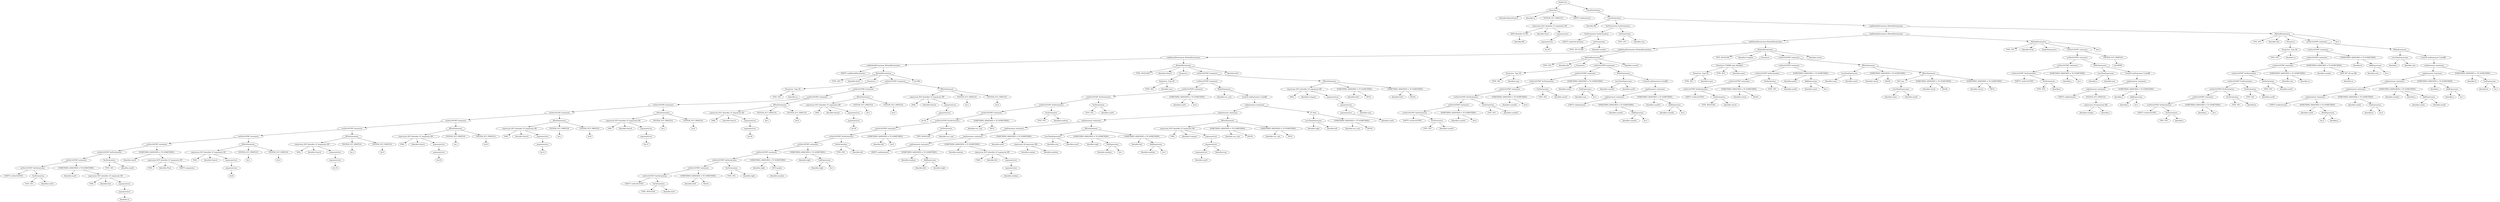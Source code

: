 digraph {
n0 [label="GOALLLLL:"];
n1 [label="MainClass:"];
n2 [label="Identifier:BinarySearch"];
n1 -> n2
n3 [label="Identifier:a"];
n1 -> n3
n4 [label="SYSTEM_OUT_PRINTLN:"];
n5 [label="expression DOT identifier LP arguments RP:"];
n6 [label="NEW Identifier LP RP:"];
n7 [label="Identifier:BS"];
n6 -> n7
n5 -> n6
n8 [label="Identifier:Start"];
n5 -> n8
n9 [label="argumentsList:"];
n10 [label="argumentsList:"];
n11 [label="Int:20"];
n10 -> n11
n9 -> n10
n5 -> n9
n4 -> n5
n1 -> n4
n12 [label="EMPTY reqStatement:"];
n1 -> n12
n0 -> n1
n13 [label="ClassDeclaration:"];
n14 [label="ClassDeclaration:"];
n15 [label="Identifier:BS"];
n14 -> n15
n16 [label="VarDeclaration VarDeclaration:"];
n17 [label="VarDeclaration VarDeclaration:"];
n18 [label="EMPTY reqVarDeclaration:"];
n17 -> n18
n19 [label="VarDeclaration:"];
n20 [label="TYPE: INT LB RB:"];
n19 -> n20
n21 [label="Identifier:number"];
n19 -> n21
n17 -> n19
n16 -> n17
n22 [label="VarDeclaration:"];
n23 [label="TYPE: INT:"];
n22 -> n23
n24 [label="Identifier:size"];
n22 -> n24
n16 -> n22
n14 -> n16
n25 [label="reqMethodDeclaration MethodDeclaration:"];
n26 [label="reqMethodDeclaration MethodDeclaration:"];
n27 [label="reqMethodDeclaration MethodDeclaration:"];
n28 [label="reqMethodDeclaration MethodDeclaration:"];
n29 [label="reqMethodDeclaration MethodDeclaration:"];
n30 [label="reqMethodDeclaration MethodDeclaration:"];
n31 [label="EMPTY reqMethodDeclaration:"];
n30 -> n31
n32 [label="MethodDeclaration:"];
n33 [label="TYPE: INT:"];
n32 -> n33
n34 [label="Identifier:Start"];
n32 -> n34
n35 [label="ParamList:"];
n36 [label="ParamList, Type ID:"];
n37 [label="TYPE: INT:"];
n36 -> n37
n38 [label="Identifier:sz"];
n36 -> n38
n35 -> n36
n32 -> n35
n39 [label="varDecOrSTMT statement:"];
n40 [label="varDecOrSTMT statement:"];
n41 [label="varDecOrSTMT statement:"];
n42 [label="varDecOrSTMT statement:"];
n43 [label="varDecOrSTMT statement:"];
n44 [label="varDecOrSTMT statement:"];
n45 [label="varDecOrSTMT statement:"];
n46 [label="varDecOrSTMT statement:"];
n47 [label="varDecOrSTMT statement:"];
n48 [label="varDecOrSTMT VarDeclaration:"];
n49 [label="varDecOrSTMT statement:"];
n50 [label="varDecOrSTMT VarDeclaration:"];
n51 [label="EMPTY varDecOrSTMT:"];
n50 -> n51
n52 [label="VarDeclaration:"];
n53 [label="TYPE: INT:"];
n52 -> n53
n54 [label="Identifier:aux01"];
n52 -> n54
n50 -> n52
n49 -> n50
n55 [label="SOMETHING ASSIGNED = TO SOMETHING:"];
n56 [label="Identifier:aux01"];
n55 -> n56
n57 [label="expression DOT identifier LP arguments RP:"];
n58 [label="THIS:"];
n57 -> n58
n59 [label="Identifier:Init"];
n57 -> n59
n60 [label="argumentsList:"];
n61 [label="argumentsList:"];
n62 [label="Identifier:sz"];
n61 -> n62
n60 -> n61
n57 -> n60
n55 -> n57
n49 -> n55
n48 -> n49
n63 [label="VarDeclaration:"];
n64 [label="TYPE: INT:"];
n63 -> n64
n65 [label="Identifier:aux02"];
n63 -> n65
n48 -> n63
n47 -> n48
n66 [label="SOMETHING ASSIGNED = TO SOMETHING:"];
n67 [label="Identifier:aux02"];
n66 -> n67
n68 [label="expression DOT identifier LP arguments RP:"];
n69 [label="THIS:"];
n68 -> n69
n70 [label="Identifier:Print"];
n68 -> n70
n71 [label="EMPTY arguments:"];
n68 -> n71
n66 -> n68
n47 -> n66
n46 -> n47
n72 [label="IfElseStatement:"];
n73 [label="expression DOT identifier LP arguments RP:"];
n74 [label="THIS:"];
n73 -> n74
n75 [label="Identifier:Search"];
n73 -> n75
n76 [label="argumentsList:"];
n77 [label="argumentsList:"];
n78 [label="Int:8"];
n77 -> n78
n76 -> n77
n73 -> n76
n72 -> n73
n79 [label="SYSTEM_OUT_PRINTLN:"];
n80 [label="Int:1"];
n79 -> n80
n72 -> n79
n81 [label="SYSTEM_OUT_PRINTLN:"];
n82 [label="Int:0"];
n81 -> n82
n72 -> n81
n46 -> n72
n45 -> n46
n83 [label="IfElseStatement:"];
n84 [label="expression DOT identifier LP arguments RP:"];
n85 [label="THIS:"];
n84 -> n85
n86 [label="Identifier:Search"];
n84 -> n86
n87 [label="argumentsList:"];
n88 [label="argumentsList:"];
n89 [label="Int:19"];
n88 -> n89
n87 -> n88
n84 -> n87
n83 -> n84
n90 [label="SYSTEM_OUT_PRINTLN:"];
n91 [label="Int:1"];
n90 -> n91
n83 -> n90
n92 [label="SYSTEM_OUT_PRINTLN:"];
n93 [label="Int:0"];
n92 -> n93
n83 -> n92
n45 -> n83
n44 -> n45
n94 [label="IfElseStatement:"];
n95 [label="expression DOT identifier LP arguments RP:"];
n96 [label="THIS:"];
n95 -> n96
n97 [label="Identifier:Search"];
n95 -> n97
n98 [label="argumentsList:"];
n99 [label="argumentsList:"];
n100 [label="Int:20"];
n99 -> n100
n98 -> n99
n95 -> n98
n94 -> n95
n101 [label="SYSTEM_OUT_PRINTLN:"];
n102 [label="Int:1"];
n101 -> n102
n94 -> n101
n103 [label="SYSTEM_OUT_PRINTLN:"];
n104 [label="Int:0"];
n103 -> n104
n94 -> n103
n44 -> n94
n43 -> n44
n105 [label="IfElseStatement:"];
n106 [label="expression DOT identifier LP arguments RP:"];
n107 [label="THIS:"];
n106 -> n107
n108 [label="Identifier:Search"];
n106 -> n108
n109 [label="argumentsList:"];
n110 [label="argumentsList:"];
n111 [label="Int:21"];
n110 -> n111
n109 -> n110
n106 -> n109
n105 -> n106
n112 [label="SYSTEM_OUT_PRINTLN:"];
n113 [label="Int:1"];
n112 -> n113
n105 -> n112
n114 [label="SYSTEM_OUT_PRINTLN:"];
n115 [label="Int:0"];
n114 -> n115
n105 -> n114
n43 -> n105
n42 -> n43
n116 [label="IfElseStatement:"];
n117 [label="expression DOT identifier LP arguments RP:"];
n118 [label="THIS:"];
n117 -> n118
n119 [label="Identifier:Search"];
n117 -> n119
n120 [label="argumentsList:"];
n121 [label="argumentsList:"];
n122 [label="Int:37"];
n121 -> n122
n120 -> n121
n117 -> n120
n116 -> n117
n123 [label="SYSTEM_OUT_PRINTLN:"];
n124 [label="Int:1"];
n123 -> n124
n116 -> n123
n125 [label="SYSTEM_OUT_PRINTLN:"];
n126 [label="Int:0"];
n125 -> n126
n116 -> n125
n42 -> n116
n41 -> n42
n127 [label="IfElseStatement:"];
n128 [label="expression DOT identifier LP arguments RP:"];
n129 [label="THIS:"];
n128 -> n129
n130 [label="Identifier:Search"];
n128 -> n130
n131 [label="argumentsList:"];
n132 [label="argumentsList:"];
n133 [label="Int:38"];
n132 -> n133
n131 -> n132
n128 -> n131
n127 -> n128
n134 [label="SYSTEM_OUT_PRINTLN:"];
n135 [label="Int:1"];
n134 -> n135
n127 -> n134
n136 [label="SYSTEM_OUT_PRINTLN:"];
n137 [label="Int:0"];
n136 -> n137
n127 -> n136
n41 -> n127
n40 -> n41
n138 [label="IfElseStatement:"];
n139 [label="expression DOT identifier LP arguments RP:"];
n140 [label="THIS:"];
n139 -> n140
n141 [label="Identifier:Search"];
n139 -> n141
n142 [label="argumentsList:"];
n143 [label="argumentsList:"];
n144 [label="Int:39"];
n143 -> n144
n142 -> n143
n139 -> n142
n138 -> n139
n145 [label="SYSTEM_OUT_PRINTLN:"];
n146 [label="Int:1"];
n145 -> n146
n138 -> n145
n147 [label="SYSTEM_OUT_PRINTLN:"];
n148 [label="Int:0"];
n147 -> n148
n138 -> n147
n40 -> n138
n39 -> n40
n149 [label="IfElseStatement:"];
n150 [label="expression DOT identifier LP arguments RP:"];
n151 [label="THIS:"];
n150 -> n151
n152 [label="Identifier:Search"];
n150 -> n152
n153 [label="argumentsList:"];
n154 [label="argumentsList:"];
n155 [label="Int:50"];
n154 -> n155
n153 -> n154
n150 -> n153
n149 -> n150
n156 [label="SYSTEM_OUT_PRINTLN:"];
n157 [label="Int:1"];
n156 -> n157
n149 -> n156
n158 [label="SYSTEM_OUT_PRINTLN:"];
n159 [label="Int:0"];
n158 -> n159
n149 -> n158
n39 -> n149
n32 -> n39
n160 [label="Int:999"];
n32 -> n160
n30 -> n32
n29 -> n30
n161 [label="MethodDeclaration:"];
n162 [label="TYPE: BOOLEAN:"];
n161 -> n162
n163 [label="Identifier:Search"];
n161 -> n163
n164 [label="ParamList:"];
n165 [label="ParamList, Type ID:"];
n166 [label="TYPE: INT:"];
n165 -> n166
n167 [label="Identifier:num"];
n165 -> n167
n164 -> n165
n161 -> n164
n168 [label="varDecOrSTMT statement:"];
n169 [label="varDecOrSTMT statement:"];
n170 [label="varDecOrSTMT statement:"];
n171 [label="varDecOrSTMT VarDeclaration:"];
n172 [label="varDecOrSTMT VarDeclaration:"];
n173 [label="varDecOrSTMT statement:"];
n174 [label="varDecOrSTMT VarDeclaration:"];
n175 [label="varDecOrSTMT statement:"];
n176 [label="varDecOrSTMT VarDeclaration:"];
n177 [label="varDecOrSTMT statement:"];
n178 [label="varDecOrSTMT statement:"];
n179 [label="varDecOrSTMT VarDeclaration:"];
n180 [label="varDecOrSTMT statement:"];
n181 [label="varDecOrSTMT VarDeclaration:"];
n182 [label="EMPTY varDecOrSTMT:"];
n181 -> n182
n183 [label="VarDeclaration:"];
n184 [label="TYPE: BOOLEAN:"];
n183 -> n184
n185 [label="Identifier:bs01"];
n183 -> n185
n181 -> n183
n180 -> n181
n186 [label="SOMETHING ASSIGNED = TO SOMETHING:"];
n187 [label="Identifier:bs01"];
n186 -> n187
n188 [label="FALSE:"];
n186 -> n188
n180 -> n186
n179 -> n180
n189 [label="VarDeclaration:"];
n190 [label="TYPE: INT:"];
n189 -> n190
n191 [label="Identifier:right"];
n189 -> n191
n179 -> n189
n178 -> n179
n192 [label="SOMETHING ASSIGNED = TO SOMETHING:"];
n193 [label="Identifier:right"];
n192 -> n193
n194 [label="DOT.Length:"];
n195 [label="Identifier:number"];
n194 -> n195
n192 -> n194
n178 -> n192
n177 -> n178
n196 [label="SOMETHING ASSIGNED = TO SOMETHING:"];
n197 [label="Identifier:right"];
n196 -> n197
n198 [label="SubExpression:"];
n199 [label="Identifier:right"];
n198 -> n199
n200 [label="Int:1"];
n198 -> n200
n196 -> n198
n177 -> n196
n176 -> n177
n201 [label="VarDeclaration:"];
n202 [label="TYPE: INT:"];
n201 -> n202
n203 [label="Identifier:left"];
n201 -> n203
n176 -> n201
n175 -> n176
n204 [label="SOMETHING ASSIGNED = TO SOMETHING:"];
n205 [label="Identifier:left"];
n204 -> n205
n206 [label="Int:0"];
n204 -> n206
n175 -> n204
n174 -> n175
n207 [label="VarDeclaration:"];
n208 [label="TYPE: BOOLEAN:"];
n207 -> n208
n209 [label="Identifier:var_cont"];
n207 -> n209
n174 -> n207
n173 -> n174
n210 [label="SOMETHING ASSIGNED = TO SOMETHING:"];
n211 [label="Identifier:var_cont"];
n210 -> n211
n212 [label="TRUE:"];
n210 -> n212
n173 -> n210
n172 -> n173
n213 [label="VarDeclaration:"];
n214 [label="TYPE: INT:"];
n213 -> n214
n215 [label="Identifier:medium"];
n213 -> n215
n172 -> n213
n171 -> n172
n216 [label="VarDeclaration:"];
n217 [label="TYPE: INT:"];
n216 -> n217
n218 [label="Identifier:aux01"];
n216 -> n218
n171 -> n216
n170 -> n171
n219 [label="SOMETHING ASSIGNED = TO SOMETHING:"];
n220 [label="Identifier:aux01"];
n219 -> n220
n221 [label="Int:0"];
n219 -> n221
n170 -> n219
n169 -> n170
n222 [label="WhileStatement:"];
n223 [label="Identifier:var_cont"];
n222 -> n223
n224 [label="CurlyLB reqStatement CurlyRB:"];
n225 [label="reqStatement statement:"];
n226 [label="reqStatement statement:"];
n227 [label="reqStatement statement:"];
n228 [label="reqStatement statement:"];
n229 [label="reqStatement statement:"];
n230 [label="reqStatement statement:"];
n231 [label="EMPTY reqStatement:"];
n230 -> n231
n232 [label="SOMETHING ASSIGNED = TO SOMETHING:"];
n233 [label="Identifier:medium"];
n232 -> n233
n234 [label="AddExpression:"];
n235 [label="Identifier:left"];
n234 -> n235
n236 [label="Identifier:right"];
n234 -> n236
n232 -> n234
n230 -> n232
n229 -> n230
n237 [label="SOMETHING ASSIGNED = TO SOMETHING:"];
n238 [label="Identifier:medium"];
n237 -> n238
n239 [label="expression DOT identifier LP arguments RP:"];
n240 [label="THIS:"];
n239 -> n240
n241 [label="Identifier:Div"];
n239 -> n241
n242 [label="argumentsList:"];
n243 [label="argumentsList:"];
n244 [label="Identifier:medium"];
n243 -> n244
n242 -> n243
n239 -> n242
n237 -> n239
n229 -> n237
n228 -> n229
n245 [label="SOMETHING ASSIGNED = TO SOMETHING:"];
n246 [label="Identifier:aux01"];
n245 -> n246
n247 [label="expression LB expression RB:"];
n248 [label="Identifier:number"];
n247 -> n248
n249 [label="Identifier:medium"];
n247 -> n249
n245 -> n247
n228 -> n245
n227 -> n228
n250 [label="IfElseStatement:"];
n251 [label="LessThanExpression:"];
n252 [label="Identifier:num"];
n251 -> n252
n253 [label="Identifier:aux01"];
n251 -> n253
n250 -> n251
n254 [label="SOMETHING ASSIGNED = TO SOMETHING:"];
n255 [label="Identifier:right"];
n254 -> n255
n256 [label="SubExpression:"];
n257 [label="Identifier:medium"];
n256 -> n257
n258 [label="Int:1"];
n256 -> n258
n254 -> n256
n250 -> n254
n259 [label="SOMETHING ASSIGNED = TO SOMETHING:"];
n260 [label="Identifier:left"];
n259 -> n260
n261 [label="AddExpression:"];
n262 [label="Identifier:medium"];
n261 -> n262
n263 [label="Int:1"];
n261 -> n263
n259 -> n261
n250 -> n259
n227 -> n250
n226 -> n227
n264 [label="IfElseStatement:"];
n265 [label="expression DOT identifier LP arguments RP:"];
n266 [label="THIS:"];
n265 -> n266
n267 [label="Identifier:Compare"];
n265 -> n267
n268 [label="argumentsList:"];
n269 [label="argumentsList:"];
n270 [label="argumentsList:"];
n271 [label="Identifier:aux01"];
n270 -> n271
n269 -> n270
n272 [label="Identifier:num"];
n269 -> n272
n268 -> n269
n265 -> n268
n264 -> n265
n273 [label="SOMETHING ASSIGNED = TO SOMETHING:"];
n274 [label="Identifier:var_cont"];
n273 -> n274
n275 [label="FALSE:"];
n273 -> n275
n264 -> n273
n276 [label="SOMETHING ASSIGNED = TO SOMETHING:"];
n277 [label="Identifier:var_cont"];
n276 -> n277
n278 [label="TRUE:"];
n276 -> n278
n264 -> n276
n226 -> n264
n225 -> n226
n279 [label="IF Only:"];
n280 [label="LessThanExpression:"];
n281 [label="Identifier:right"];
n280 -> n281
n282 [label="Identifier:left"];
n280 -> n282
n279 -> n280
n283 [label="SOMETHING ASSIGNED = TO SOMETHING:"];
n284 [label="Identifier:var_cont"];
n283 -> n284
n285 [label="FALSE:"];
n283 -> n285
n279 -> n283
n225 -> n279
n224 -> n225
n222 -> n224
n169 -> n222
n168 -> n169
n286 [label="IfElseStatement:"];
n287 [label="expression DOT identifier LP arguments RP:"];
n288 [label="THIS:"];
n287 -> n288
n289 [label="Identifier:Compare"];
n287 -> n289
n290 [label="argumentsList:"];
n291 [label="argumentsList:"];
n292 [label="argumentsList:"];
n293 [label="Identifier:aux01"];
n292 -> n293
n291 -> n292
n294 [label="Identifier:num"];
n291 -> n294
n290 -> n291
n287 -> n290
n286 -> n287
n295 [label="SOMETHING ASSIGNED = TO SOMETHING:"];
n296 [label="Identifier:bs01"];
n295 -> n296
n297 [label="TRUE:"];
n295 -> n297
n286 -> n295
n298 [label="SOMETHING ASSIGNED = TO SOMETHING:"];
n299 [label="Identifier:bs01"];
n298 -> n299
n300 [label="FALSE:"];
n298 -> n300
n286 -> n298
n168 -> n286
n161 -> n168
n301 [label="Identifier:bs01"];
n161 -> n301
n29 -> n161
n28 -> n29
n302 [label="MethodDeclaration:"];
n303 [label="TYPE: INT:"];
n302 -> n303
n304 [label="Identifier:Div"];
n302 -> n304
n305 [label="ParamList:"];
n306 [label="ParamList, Type ID:"];
n307 [label="TYPE: INT:"];
n306 -> n307
n308 [label="Identifier:num"];
n306 -> n308
n305 -> n306
n302 -> n305
n309 [label="varDecOrSTMT statement:"];
n310 [label="varDecOrSTMT statement:"];
n311 [label="varDecOrSTMT VarDeclaration:"];
n312 [label="varDecOrSTMT statement:"];
n313 [label="varDecOrSTMT VarDeclaration:"];
n314 [label="varDecOrSTMT statement:"];
n315 [label="varDecOrSTMT VarDeclaration:"];
n316 [label="EMPTY varDecOrSTMT:"];
n315 -> n316
n317 [label="VarDeclaration:"];
n318 [label="TYPE: INT:"];
n317 -> n318
n319 [label="Identifier:count01"];
n317 -> n319
n315 -> n317
n314 -> n315
n320 [label="SOMETHING ASSIGNED = TO SOMETHING:"];
n321 [label="Identifier:count01"];
n320 -> n321
n322 [label="Int:0"];
n320 -> n322
n314 -> n320
n313 -> n314
n323 [label="VarDeclaration:"];
n324 [label="TYPE: INT:"];
n323 -> n324
n325 [label="Identifier:count02"];
n323 -> n325
n313 -> n323
n312 -> n313
n326 [label="SOMETHING ASSIGNED = TO SOMETHING:"];
n327 [label="Identifier:count02"];
n326 -> n327
n328 [label="Int:0"];
n326 -> n328
n312 -> n326
n311 -> n312
n329 [label="VarDeclaration:"];
n330 [label="TYPE: INT:"];
n329 -> n330
n331 [label="Identifier:aux03"];
n329 -> n331
n311 -> n329
n310 -> n311
n332 [label="SOMETHING ASSIGNED = TO SOMETHING:"];
n333 [label="Identifier:aux03"];
n332 -> n333
n334 [label="SubExpression:"];
n335 [label="Identifier:num"];
n334 -> n335
n336 [label="Int:1"];
n334 -> n336
n332 -> n334
n310 -> n332
n309 -> n310
n337 [label="WhileStatement:"];
n338 [label="LessThanExpression:"];
n339 [label="Identifier:count02"];
n338 -> n339
n340 [label="Identifier:aux03"];
n338 -> n340
n337 -> n338
n341 [label="CurlyLB reqStatement CurlyRB:"];
n342 [label="reqStatement statement:"];
n343 [label="reqStatement statement:"];
n344 [label="EMPTY reqStatement:"];
n343 -> n344
n345 [label="SOMETHING ASSIGNED = TO SOMETHING:"];
n346 [label="Identifier:count01"];
n345 -> n346
n347 [label="AddExpression:"];
n348 [label="Identifier:count01"];
n347 -> n348
n349 [label="Int:1"];
n347 -> n349
n345 -> n347
n343 -> n345
n342 -> n343
n350 [label="SOMETHING ASSIGNED = TO SOMETHING:"];
n351 [label="Identifier:count02"];
n350 -> n351
n352 [label="AddExpression:"];
n353 [label="Identifier:count02"];
n352 -> n353
n354 [label="Int:2"];
n352 -> n354
n350 -> n352
n342 -> n350
n341 -> n342
n337 -> n341
n309 -> n337
n302 -> n309
n355 [label="Identifier:count01"];
n302 -> n355
n28 -> n302
n27 -> n28
n356 [label="MethodDeclaration:"];
n357 [label="TYPE: BOOLEAN:"];
n356 -> n357
n358 [label="Identifier:Compare"];
n356 -> n358
n359 [label="ParamList:"];
n360 [label="ParamList COMMA type identifier:"];
n361 [label="ParamList, Type ID:"];
n362 [label="TYPE: INT:"];
n361 -> n362
n363 [label="Identifier:num1"];
n361 -> n363
n360 -> n361
n364 [label="TYPE: INT:"];
n360 -> n364
n365 [label="Identifier:num2"];
n360 -> n365
n359 -> n360
n356 -> n359
n366 [label="varDecOrSTMT statement:"];
n367 [label="varDecOrSTMT statement:"];
n368 [label="varDecOrSTMT VarDeclaration:"];
n369 [label="varDecOrSTMT statement:"];
n370 [label="varDecOrSTMT VarDeclaration:"];
n371 [label="EMPTY varDecOrSTMT:"];
n370 -> n371
n372 [label="VarDeclaration:"];
n373 [label="TYPE: BOOLEAN:"];
n372 -> n373
n374 [label="Identifier:retval"];
n372 -> n374
n370 -> n372
n369 -> n370
n375 [label="SOMETHING ASSIGNED = TO SOMETHING:"];
n376 [label="Identifier:retval"];
n375 -> n376
n377 [label="FALSE:"];
n375 -> n377
n369 -> n375
n368 -> n369
n378 [label="VarDeclaration:"];
n379 [label="TYPE: INT:"];
n378 -> n379
n380 [label="Identifier:aux02"];
n378 -> n380
n368 -> n378
n367 -> n368
n381 [label="SOMETHING ASSIGNED = TO SOMETHING:"];
n382 [label="Identifier:aux02"];
n381 -> n382
n383 [label="AddExpression:"];
n384 [label="Identifier:num2"];
n383 -> n384
n385 [label="Int:1"];
n383 -> n385
n381 -> n383
n367 -> n381
n366 -> n367
n386 [label="IfElseStatement:"];
n387 [label="LessThanExpression:"];
n388 [label="Identifier:num1"];
n387 -> n388
n389 [label="Identifier:num2"];
n387 -> n389
n386 -> n387
n390 [label="SOMETHING ASSIGNED = TO SOMETHING:"];
n391 [label="Identifier:retval"];
n390 -> n391
n392 [label="FALSE:"];
n390 -> n392
n386 -> n390
n393 [label="IfElseStatement:"];
n394 [label="NOT exp :"];
n395 [label="LessThanExpression:"];
n396 [label="Identifier:num1"];
n395 -> n396
n397 [label="Identifier:aux02"];
n395 -> n397
n394 -> n395
n393 -> n394
n398 [label="SOMETHING ASSIGNED = TO SOMETHING:"];
n399 [label="Identifier:retval"];
n398 -> n399
n400 [label="FALSE:"];
n398 -> n400
n393 -> n398
n401 [label="SOMETHING ASSIGNED = TO SOMETHING:"];
n402 [label="Identifier:retval"];
n401 -> n402
n403 [label="TRUE:"];
n401 -> n403
n393 -> n401
n386 -> n393
n366 -> n386
n356 -> n366
n404 [label="Identifier:retval"];
n356 -> n404
n27 -> n356
n26 -> n27
n405 [label="MethodDeclaration:"];
n406 [label="TYPE: INT:"];
n405 -> n406
n407 [label="Identifier:Print"];
n405 -> n407
n408 [label="EmptyParameters:"];
n405 -> n408
n409 [label="varDecOrSTMT statement:"];
n410 [label="varDecOrSTMT statement:"];
n411 [label="varDecOrSTMT statement:"];
n412 [label="varDecOrSTMT VarDeclaration:"];
n413 [label="EMPTY varDecOrSTMT:"];
n412 -> n413
n414 [label="VarDeclaration:"];
n415 [label="TYPE: INT:"];
n414 -> n415
n416 [label="Identifier:j"];
n414 -> n416
n412 -> n414
n411 -> n412
n417 [label="SOMETHING ASSIGNED = TO SOMETHING:"];
n418 [label="Identifier:j"];
n417 -> n418
n419 [label="Int:1"];
n417 -> n419
n411 -> n417
n410 -> n411
n420 [label="WhileStatement:"];
n421 [label="LessThanExpression:"];
n422 [label="Identifier:j"];
n421 -> n422
n423 [label="Identifier:size"];
n421 -> n423
n420 -> n421
n424 [label="CurlyLB reqStatement CurlyRB:"];
n425 [label="reqStatement statement:"];
n426 [label="reqStatement statement:"];
n427 [label="EMPTY reqStatement:"];
n426 -> n427
n428 [label="SYSTEM_OUT_PRINTLN:"];
n429 [label="expression LB expression RB:"];
n430 [label="Identifier:number"];
n429 -> n430
n431 [label="Identifier:j"];
n429 -> n431
n428 -> n429
n426 -> n428
n425 -> n426
n432 [label="SOMETHING ASSIGNED = TO SOMETHING:"];
n433 [label="Identifier:j"];
n432 -> n433
n434 [label="AddExpression:"];
n435 [label="Identifier:j"];
n434 -> n435
n436 [label="Int:1"];
n434 -> n436
n432 -> n434
n425 -> n432
n424 -> n425
n420 -> n424
n410 -> n420
n409 -> n410
n437 [label="SYSTEM_OUT_PRINTLN:"];
n438 [label="Int:99999"];
n437 -> n438
n409 -> n437
n405 -> n409
n439 [label="Int:0"];
n405 -> n439
n26 -> n405
n25 -> n26
n440 [label="MethodDeclaration:"];
n441 [label="TYPE: INT:"];
n440 -> n441
n442 [label="Identifier:Init"];
n440 -> n442
n443 [label="ParamList:"];
n444 [label="ParamList, Type ID:"];
n445 [label="TYPE: INT:"];
n444 -> n445
n446 [label="Identifier:sz"];
n444 -> n446
n443 -> n444
n440 -> n443
n447 [label="varDecOrSTMT statement:"];
n448 [label="varDecOrSTMT statement:"];
n449 [label="varDecOrSTMT statement:"];
n450 [label="varDecOrSTMT statement:"];
n451 [label="varDecOrSTMT VarDeclaration:"];
n452 [label="varDecOrSTMT VarDeclaration:"];
n453 [label="varDecOrSTMT VarDeclaration:"];
n454 [label="varDecOrSTMT statement:"];
n455 [label="varDecOrSTMT VarDeclaration:"];
n456 [label="EMPTY varDecOrSTMT:"];
n455 -> n456
n457 [label="VarDeclaration:"];
n458 [label="TYPE: INT:"];
n457 -> n458
n459 [label="Identifier:j"];
n457 -> n459
n455 -> n457
n454 -> n455
n460 [label="SOMETHING ASSIGNED = TO SOMETHING:"];
n461 [label="Identifier:j"];
n460 -> n461
n462 [label="Int:1"];
n460 -> n462
n454 -> n460
n453 -> n454
n463 [label="VarDeclaration:"];
n464 [label="TYPE: INT:"];
n463 -> n464
n465 [label="Identifier:k"];
n463 -> n465
n453 -> n463
n452 -> n453
n466 [label="VarDeclaration:"];
n467 [label="TYPE: INT:"];
n466 -> n467
n468 [label="Identifier:aux02"];
n466 -> n468
n452 -> n466
n451 -> n452
n469 [label="VarDeclaration:"];
n470 [label="TYPE: INT:"];
n469 -> n470
n471 [label="Identifier:aux01"];
n469 -> n471
n451 -> n469
n450 -> n451
n472 [label="SOMETHING ASSIGNED = TO SOMETHING:"];
n473 [label="Identifier:size"];
n472 -> n473
n474 [label="Identifier:sz"];
n472 -> n474
n450 -> n472
n449 -> n450
n475 [label="SOMETHING ASSIGNED = TO SOMETHING:"];
n476 [label="Identifier:number"];
n475 -> n476
n477 [label="NEW INT LB exp RB:"];
n478 [label="Identifier:sz"];
n477 -> n478
n475 -> n477
n449 -> n475
n448 -> n449
n479 [label="SOMETHING ASSIGNED = TO SOMETHING:"];
n480 [label="Identifier:k"];
n479 -> n480
n481 [label="AddExpression:"];
n482 [label="Identifier:size"];
n481 -> n482
n483 [label="Int:1"];
n481 -> n483
n479 -> n481
n448 -> n479
n447 -> n448
n484 [label="WhileStatement:"];
n485 [label="LessThanExpression:"];
n486 [label="Identifier:j"];
n485 -> n486
n487 [label="Identifier:size"];
n485 -> n487
n484 -> n485
n488 [label="CurlyLB reqStatement CurlyRB:"];
n489 [label="reqStatement statement:"];
n490 [label="reqStatement statement:"];
n491 [label="reqStatement statement:"];
n492 [label="reqStatement statement:"];
n493 [label="reqStatement statement:"];
n494 [label="EMPTY reqStatement:"];
n493 -> n494
n495 [label="SOMETHING ASSIGNED = TO SOMETHING:"];
n496 [label="Identifier:aux01"];
n495 -> n496
n497 [label="MultExpression:"];
n498 [label="Int:2"];
n497 -> n498
n499 [label="Identifier:j"];
n497 -> n499
n495 -> n497
n493 -> n495
n492 -> n493
n500 [label="SOMETHING ASSIGNED = TO SOMETHING:"];
n501 [label="Identifier:aux02"];
n500 -> n501
n502 [label="SubExpression:"];
n503 [label="Identifier:k"];
n502 -> n503
n504 [label="Int:3"];
n502 -> n504
n500 -> n502
n492 -> n500
n491 -> n492
n505 [label="SOMETHING [ASSIGNED] = TO SOMETHING:"];
n506 [label="Identifier:number"];
n505 -> n506
n507 [label="Identifier:j"];
n505 -> n507
n508 [label="AddExpression:"];
n509 [label="Identifier:aux01"];
n508 -> n509
n510 [label="Identifier:aux02"];
n508 -> n510
n505 -> n508
n491 -> n505
n490 -> n491
n511 [label="SOMETHING ASSIGNED = TO SOMETHING:"];
n512 [label="Identifier:j"];
n511 -> n512
n513 [label="AddExpression:"];
n514 [label="Identifier:j"];
n513 -> n514
n515 [label="Int:1"];
n513 -> n515
n511 -> n513
n490 -> n511
n489 -> n490
n516 [label="SOMETHING ASSIGNED = TO SOMETHING:"];
n517 [label="Identifier:k"];
n516 -> n517
n518 [label="SubExpression:"];
n519 [label="Identifier:k"];
n518 -> n519
n520 [label="Int:1"];
n518 -> n520
n516 -> n518
n489 -> n516
n488 -> n489
n484 -> n488
n447 -> n484
n440 -> n447
n521 [label="Int:0"];
n440 -> n521
n25 -> n440
n14 -> n25
n13 -> n14
n0 -> n13
}
